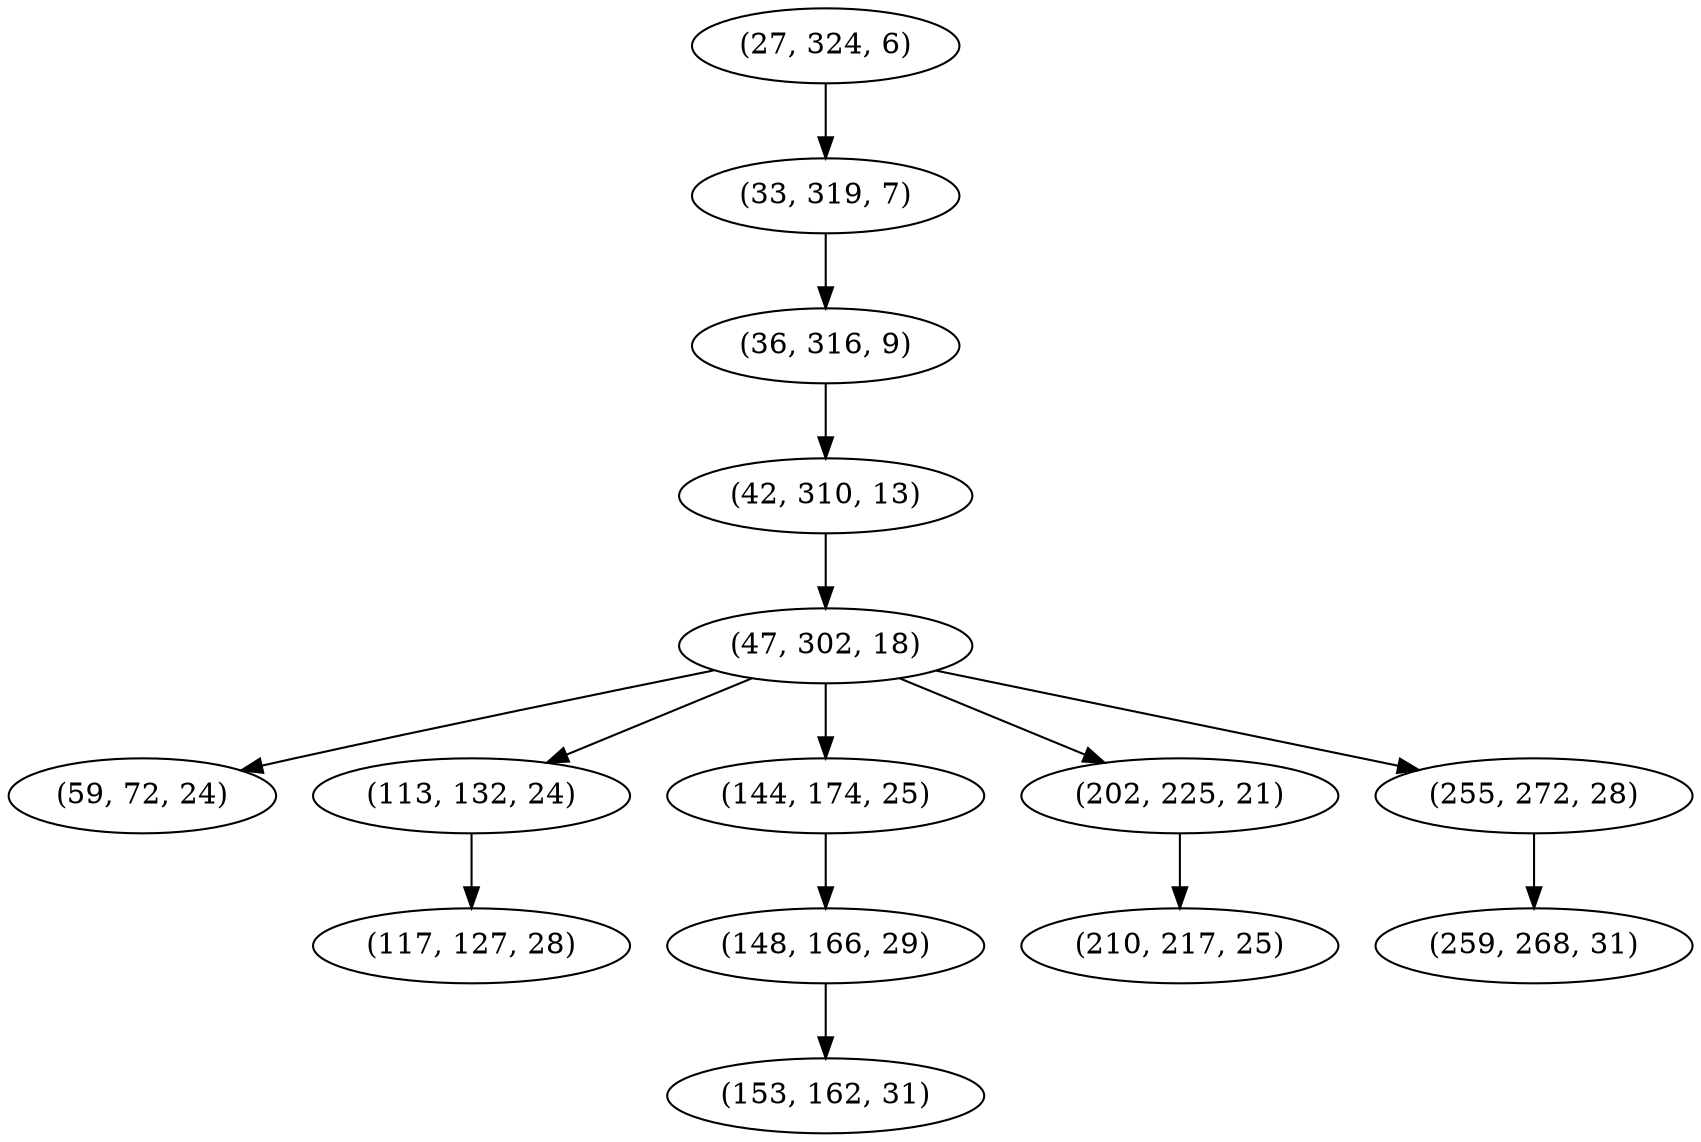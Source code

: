 digraph tree {
    "(27, 324, 6)";
    "(33, 319, 7)";
    "(36, 316, 9)";
    "(42, 310, 13)";
    "(47, 302, 18)";
    "(59, 72, 24)";
    "(113, 132, 24)";
    "(117, 127, 28)";
    "(144, 174, 25)";
    "(148, 166, 29)";
    "(153, 162, 31)";
    "(202, 225, 21)";
    "(210, 217, 25)";
    "(255, 272, 28)";
    "(259, 268, 31)";
    "(27, 324, 6)" -> "(33, 319, 7)";
    "(33, 319, 7)" -> "(36, 316, 9)";
    "(36, 316, 9)" -> "(42, 310, 13)";
    "(42, 310, 13)" -> "(47, 302, 18)";
    "(47, 302, 18)" -> "(59, 72, 24)";
    "(47, 302, 18)" -> "(113, 132, 24)";
    "(47, 302, 18)" -> "(144, 174, 25)";
    "(47, 302, 18)" -> "(202, 225, 21)";
    "(47, 302, 18)" -> "(255, 272, 28)";
    "(113, 132, 24)" -> "(117, 127, 28)";
    "(144, 174, 25)" -> "(148, 166, 29)";
    "(148, 166, 29)" -> "(153, 162, 31)";
    "(202, 225, 21)" -> "(210, 217, 25)";
    "(255, 272, 28)" -> "(259, 268, 31)";
}
